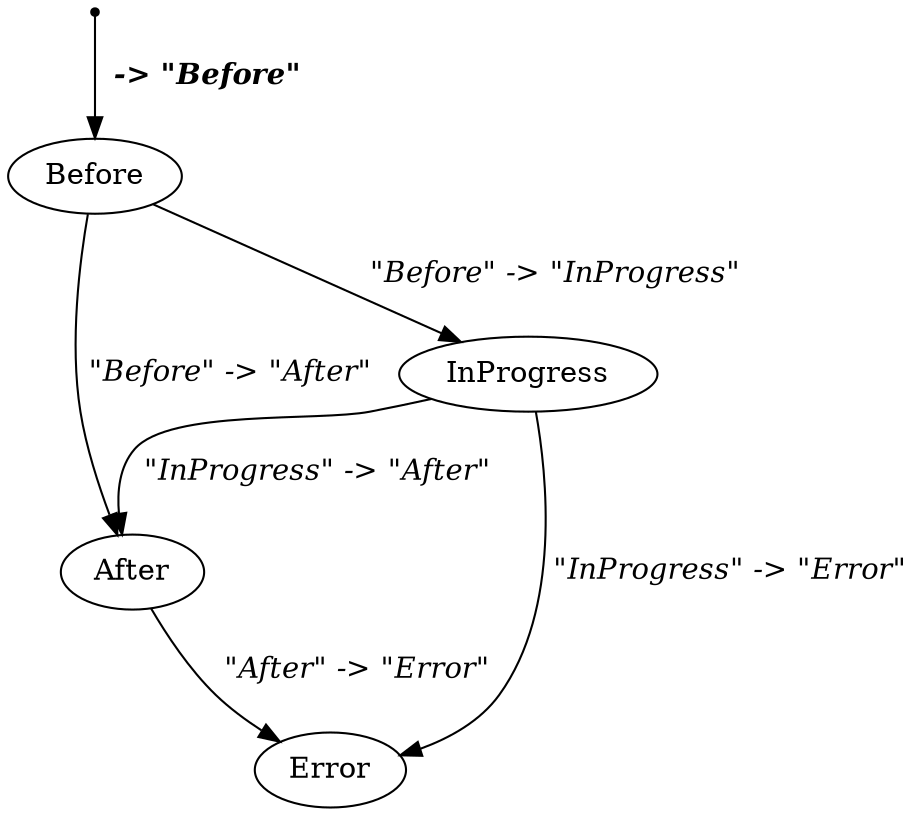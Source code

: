 digraph appointment_stm {
    After[label="After"][shape="ellipse"];
    Before[label="Before"][shape="ellipse"];
    Error[label="Error"][shape="ellipse"];
    InProgress[label="InProgress"][shape="ellipse"];
    _start[label="_start"][shape="point"];
    _start -> Before[label=<<TABLE BORDER="0"><TR><TD><B><I> -&gt; "Before"</I></B></TD></TR></TABLE>>];
    Before -> InProgress[label=<<TABLE BORDER="0"><TR><TD><I>"Before" -&gt; "InProgress"</I></TD></TR></TABLE>>];
    Before -> After[label=<<TABLE BORDER="0"><TR><TD><I>"Before" -&gt; "After"</I></TD></TR></TABLE>>];
    InProgress -> After[label=<<TABLE BORDER="0"><TR><TD><I>"InProgress" -&gt; "After"</I></TD></TR></TABLE>>];
    InProgress -> Error[label=<<TABLE BORDER="0"><TR><TD><I>"InProgress" -&gt; "Error"</I></TD></TR></TABLE>>];
    After -> Error[label=<<TABLE BORDER="0"><TR><TD><I>"After" -&gt; "Error"</I></TD></TR></TABLE>>];
}
